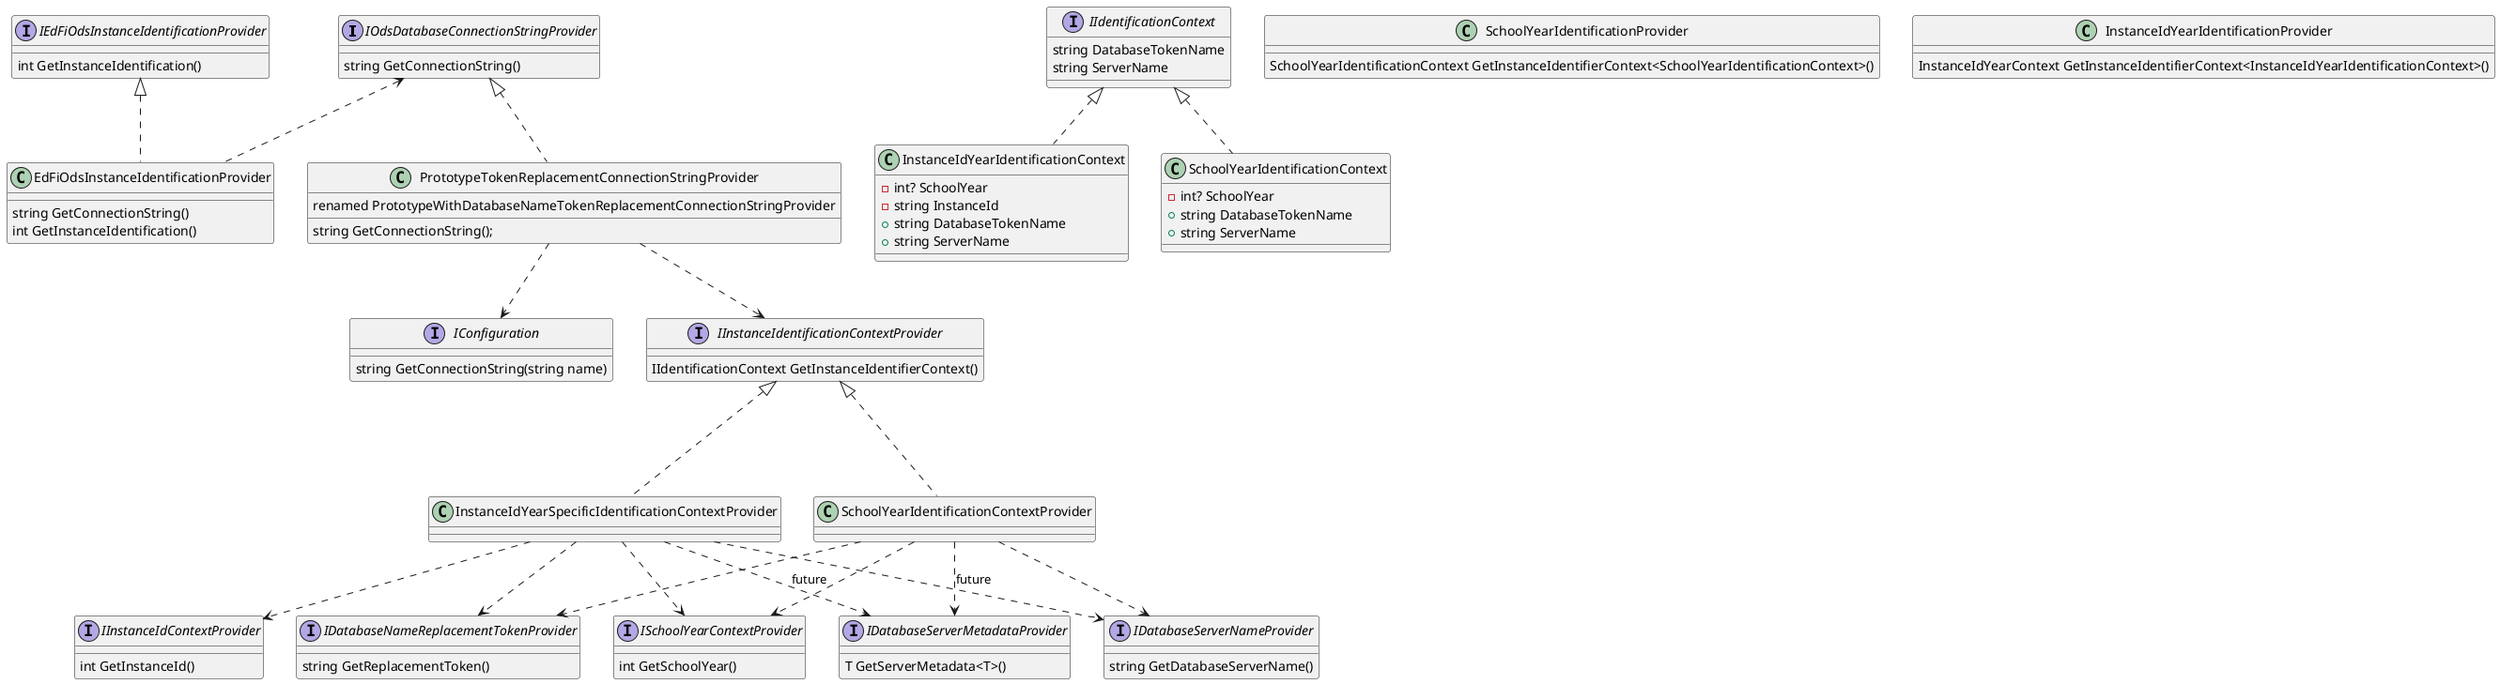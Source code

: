 @startuml

interface IOdsDatabaseConnectionStringProvider
interface IEdFiOdsInstanceIdentificationProvider
interface IConfiguration
interface IDatabaseNameReplacementTokenProvider
'interface IServerNameReplacementTokenProvider
interface IInstanceIdentificationContextProvider
interface IDatabaseServerMetadataProvider
interface IIdentificationContext
interface IInstanceIdContextProvider
interface ISchoolYearContextProvider
interface IDatabaseServerNameProvider


' classes
class InstanceIdYearIdentificationContext {
    -int? SchoolYear
    -string InstanceId
    +string DatabaseTokenName
    +string ServerName
}
'
'
class SchoolYearIdentificationContext {
    -int? SchoolYear
    +string DatabaseTokenName
    +string ServerName
}

class SchoolYearIdentificationProvider {
    SchoolYearIdentificationContext GetInstanceIdentifierContext<SchoolYearIdentificationContext>()
}

class InstanceIdYearIdentificationProvider {
    InstanceIdYearContext GetInstanceIdentifierContext<InstanceIdYearIdentificationContext>()
}


' interface methods
IOdsDatabaseConnectionStringProvider : string GetConnectionString()
IEdFiOdsInstanceIdentificationProvider : int GetInstanceIdentification()
IDatabaseNameReplacementTokenProvider : string GetReplacementToken()
IInstanceIdentificationContextProvider : IIdentificationContext GetInstanceIdentifierContext()
IIdentificationContext : string DatabaseTokenName
IIdentificationContext : string ServerName
IDatabaseServerMetadataProvider : T GetServerMetadata<T>()
ISchoolYearContextProvider : int GetSchoolYear()
IInstanceIdContextProvider : int GetInstanceId()
'IDatabaseNameProvider : string CreateDatabaseName()
IDatabaseServerNameProvider : string GetDatabaseServerName()

IConfiguration : string GetConnectionString(string name)

' class methods
EdFiOdsInstanceIdentificationProvider : string GetConnectionString()
EdFiOdsInstanceIdentificationProvider : int GetInstanceIdentification()
PrototypeTokenReplacementConnectionStringProvider : string GetConnectionString();

PrototypeTokenReplacementConnectionStringProvider : renamed PrototypeWithDatabaseNameTokenReplacementConnectionStringProvider
' relationships

IIdentificationContext <|.. InstanceIdYearIdentificationContext
IIdentificationContext <|.. SchoolYearIdentificationContext
IOdsDatabaseConnectionStringProvider <|.. PrototypeTokenReplacementConnectionStringProvider
IOdsDatabaseConnectionStringProvider <.. EdFiOdsInstanceIdentificationProvider
'OdsDatabaseConnectionStringProvider ..> IEdFiOdsInstanceIdentificationProvider

IEdFiOdsInstanceIdentificationProvider <|.. EdFiOdsInstanceIdentificationProvider

PrototypeTokenReplacementConnectionStringProvider ..> IConfiguration
PrototypeTokenReplacementConnectionStringProvider ..> IInstanceIdentificationContextProvider
'EdFiOdsInstanceIdentificationProvider ..> IServerNameReplacementTokenProvider
'EdFiOdsInstanceIdentificationProvider ..> IDatabaseNameReplacementTokenProvider

'IInstanceIdentificationContextProvider <|... DistrictInstanceIdentificationProvider
IInstanceIdentificationContextProvider <|... InstanceIdYearSpecificIdentificationContextProvider
'IInstanceIdentificationContextProvider <|... SandboxIdentificationProvider
'IInstanceIdentificationContextProvider <|... SharedInstanceIdentificationProvider
IInstanceIdentificationContextProvider <|... SchoolYearIdentificationContextProvider

SchoolYearIdentificationContextProvider ..> IDatabaseServerMetadataProvider : future
SchoolYearIdentificationContextProvider ..> IDatabaseNameReplacementTokenProvider
SchoolYearIdentificationContextProvider ..> IDatabaseServerNameProvider

'DistrictInstanceIdentificationProvider ..> IDatabaseServerMetadataProvider : future
InstanceIdYearSpecificIdentificationContextProvider ..> IDatabaseServerMetadataProvider : future
InstanceIdYearSpecificIdentificationContextProvider ..> IDatabaseNameReplacementTokenProvider
InstanceIdYearSpecificIdentificationContextProvider ..> IDatabaseServerNameProvider

'SandboxIdentificationProvider ..> IDatabaseServerMetadataProvider : future
'DistrictSpecificServerNameReplacementTokenProvider ..> IDatabaseServerMetadataProvider : future
'InstanceYearSpecificServerNameReplacementTokenProvider ..> IDatabaseServerMetadataProvider : future
'SandboxServerNameReplacementTokenProvider ..> IDatabaseServerMetadataProvider : future
'YearSpecificServerNameReplacementTokenProvider ..> IDatabaseServerMetadataProvider : future

'ConventionServerMetadataProvider <|.. IDatabaseServerMetadataProvider
'ConventionServerMetadataProvider ..> IConfiguration
'AdminDatabaseConnectionStringProvider ..> IConfiguration
'InstanceAdminDatabaseNameTokenReplacementConnectionStringProvider ..> IConfiguration
'InstanceSecurityDatabaseNameTokenReplacementConnectionStringProvider ..> IConfiguration

together {
'    IDatabaseNameReplacementTokenProvider <|.. DistrictSpecificDatabaseNameReplacementTokenProvider
'    IDatabaseNameReplacementTokenProvider <|.. InstanceYearSpecificDatabaseNameReplacementTokenProvider
'    IDatabaseNameReplacementTokenProvider <|.. SandboxDatabaseNameReplacementTokenProvider
'    IDatabaseNameReplacementTokenProvider <|.. SharedInstanceDatabaseNameReplacementTokenProvider
'    IDatabaseNameReplacementTokenProvider <|.. YearSpecificDatabaseNameReplacementTokenProvider
}

together {
'    IServerNameReplacementTokenProvider <|.. DistrictSpecificServerNameReplacementTokenProvider
'    IServerNameReplacementTokenProvider <|.. InstanceYearSpecificServerNameReplacementTokenProvider
'    IServerNameReplacementTokenProvider <|.. SandboxServerNameReplacementTokenProvider
'    IServerNameReplacementTokenProvider <|.. SharedInstanceServerNameReplacementTokenProvider
'    IServerNameReplacementTokenProvider <|.. YearSpecificServerNameReplacementTokenProvider
}

'DistrictInstanceIdentificationProvider ..> IDatabaseNameReplacementTokenProvider
'DistrictInstanceIdentificationProvider ..> IServerNameReplacementTokenProvider

SchoolYearIdentificationContextProvider ..> ISchoolYearContextProvider
InstanceIdYearSpecificIdentificationContextProvider ..> ISchoolYearContextProvider
InstanceIdYearSpecificIdentificationContextProvider ..> IInstanceIdContextProvider

'SandboxIdentificationProvider ..> IDatabaseNameReplacementTokenProvider
'SandboxIdentificationProvider ..> IServerNameReplacementTokenProvider
'
'SharedInstanceIdentificationProvider ..> IDatabaseNameReplacementTokenProvider
'SharedInstanceIdentificationProvider ..> IServerNameReplacementTokenProvider
'
'SchoolYearIdentificationProvider ..> IDatabaseNameReplacementTokenProvider
'SchoolYearIdentificationProvider ..> IServerNameReplacementTokenProvider

' note
'OdsDatabaseConnectionStringProvider : renamed from PrototypeTokenReplacementConnectionStringProvider
@enduml